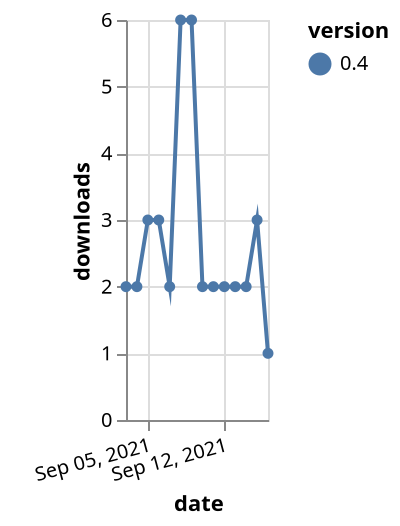 {"$schema": "https://vega.github.io/schema/vega-lite/v5.json", "description": "A simple bar chart with embedded data.", "data": {"values": [{"date": "2021-09-03", "total": 2898, "delta": 2, "version": "0.4"}, {"date": "2021-09-04", "total": 2900, "delta": 2, "version": "0.4"}, {"date": "2021-09-05", "total": 2903, "delta": 3, "version": "0.4"}, {"date": "2021-09-06", "total": 2906, "delta": 3, "version": "0.4"}, {"date": "2021-09-07", "total": 2908, "delta": 2, "version": "0.4"}, {"date": "2021-09-08", "total": 2914, "delta": 6, "version": "0.4"}, {"date": "2021-09-09", "total": 2920, "delta": 6, "version": "0.4"}, {"date": "2021-09-10", "total": 2922, "delta": 2, "version": "0.4"}, {"date": "2021-09-11", "total": 2924, "delta": 2, "version": "0.4"}, {"date": "2021-09-12", "total": 2926, "delta": 2, "version": "0.4"}, {"date": "2021-09-13", "total": 2928, "delta": 2, "version": "0.4"}, {"date": "2021-09-14", "total": 2930, "delta": 2, "version": "0.4"}, {"date": "2021-09-15", "total": 2933, "delta": 3, "version": "0.4"}, {"date": "2021-09-16", "total": 2934, "delta": 1, "version": "0.4"}]}, "width": "container", "mark": {"type": "line", "point": {"filled": true}}, "encoding": {"x": {"field": "date", "type": "temporal", "timeUnit": "yearmonthdate", "title": "date", "axis": {"labelAngle": -15}}, "y": {"field": "delta", "type": "quantitative", "title": "downloads"}, "color": {"field": "version", "type": "nominal"}, "tooltip": {"field": "delta"}}}